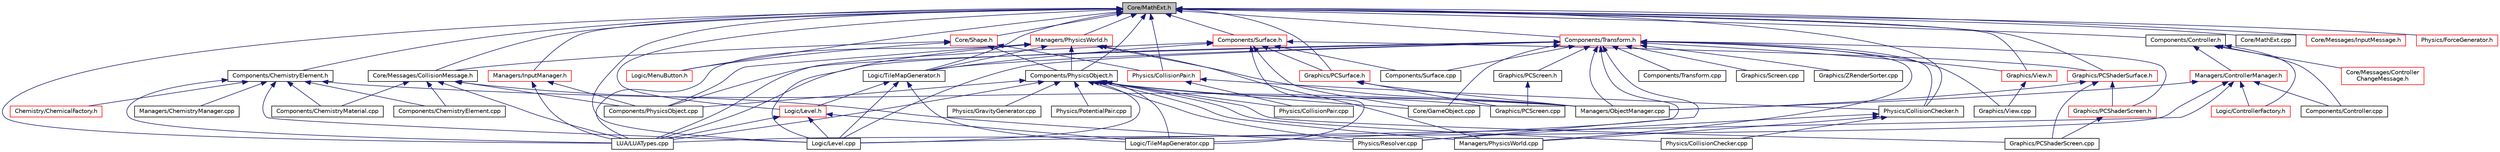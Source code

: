 digraph "Core/MathExt.h"
{
  edge [fontname="Helvetica",fontsize="10",labelfontname="Helvetica",labelfontsize="10"];
  node [fontname="Helvetica",fontsize="10",shape=record];
  Node1 [label="Core/MathExt.h",height=0.2,width=0.4,color="black", fillcolor="grey75", style="filled", fontcolor="black"];
  Node1 -> Node2 [dir="back",color="midnightblue",fontsize="10",style="solid"];
  Node2 [label="Components/ChemistryElement.h",height=0.2,width=0.4,color="black", fillcolor="white", style="filled",URL="$ChemistryElement_8h.html"];
  Node2 -> Node3 [dir="back",color="midnightblue",fontsize="10",style="solid"];
  Node3 [label="Chemistry/ChemicalFactory.h",height=0.2,width=0.4,color="red", fillcolor="white", style="filled",URL="$ChemicalFactory_8h.html"];
  Node2 -> Node4 [dir="back",color="midnightblue",fontsize="10",style="solid"];
  Node4 [label="Components/ChemistryElement.cpp",height=0.2,width=0.4,color="black", fillcolor="white", style="filled",URL="$ChemistryElement_8cpp.html"];
  Node2 -> Node5 [dir="back",color="midnightblue",fontsize="10",style="solid"];
  Node5 [label="Components/ChemistryMaterial.cpp",height=0.2,width=0.4,color="black", fillcolor="white", style="filled",URL="$ChemistryMaterial_8cpp.html"];
  Node2 -> Node6 [dir="back",color="midnightblue",fontsize="10",style="solid"];
  Node6 [label="Logic/Level.cpp",height=0.2,width=0.4,color="black", fillcolor="white", style="filled",URL="$Level_8cpp.html"];
  Node2 -> Node7 [dir="back",color="midnightblue",fontsize="10",style="solid"];
  Node7 [label="LUA/LUATypes.cpp",height=0.2,width=0.4,color="black", fillcolor="white", style="filled",URL="$LUATypes_8cpp.html"];
  Node2 -> Node8 [dir="back",color="midnightblue",fontsize="10",style="solid"];
  Node8 [label="Managers/ChemistryManager.cpp",height=0.2,width=0.4,color="black", fillcolor="white", style="filled",URL="$ChemistryManager_8cpp.html"];
  Node2 -> Node9 [dir="back",color="midnightblue",fontsize="10",style="solid"];
  Node9 [label="Managers/ObjectManager.cpp",height=0.2,width=0.4,color="black", fillcolor="white", style="filled",URL="$ObjectManager_8cpp.html"];
  Node1 -> Node10 [dir="back",color="midnightblue",fontsize="10",style="solid"];
  Node10 [label="Components/Controller.h",height=0.2,width=0.4,color="black", fillcolor="white", style="filled",URL="$Controller_8h.html"];
  Node10 -> Node11 [dir="back",color="midnightblue",fontsize="10",style="solid"];
  Node11 [label="Components/Controller.cpp",height=0.2,width=0.4,color="black", fillcolor="white", style="filled",URL="$Controller_8cpp.html"];
  Node10 -> Node12 [dir="back",color="midnightblue",fontsize="10",style="solid"];
  Node12 [label="Core/Messages/Controller\lChangeMessage.h",height=0.2,width=0.4,color="red", fillcolor="white", style="filled",URL="$ControllerChangeMessage_8h.html"];
  Node10 -> Node13 [dir="back",color="midnightblue",fontsize="10",style="solid"];
  Node13 [label="Logic/ControllerFactory.h",height=0.2,width=0.4,color="red", fillcolor="white", style="filled",URL="$ControllerFactory_8h.html"];
  Node10 -> Node14 [dir="back",color="midnightblue",fontsize="10",style="solid"];
  Node14 [label="Managers/ControllerManager.h",height=0.2,width=0.4,color="red", fillcolor="white", style="filled",URL="$ControllerManager_8h.html"];
  Node14 -> Node11 [dir="back",color="midnightblue",fontsize="10",style="solid"];
  Node14 -> Node13 [dir="back",color="midnightblue",fontsize="10",style="solid"];
  Node14 -> Node6 [dir="back",color="midnightblue",fontsize="10",style="solid"];
  Node14 -> Node7 [dir="back",color="midnightblue",fontsize="10",style="solid"];
  Node14 -> Node9 [dir="back",color="midnightblue",fontsize="10",style="solid"];
  Node1 -> Node15 [dir="back",color="midnightblue",fontsize="10",style="solid"];
  Node15 [label="Components/PhysicsObject.h",height=0.2,width=0.4,color="black", fillcolor="white", style="filled",URL="$PhysicsObject_8h.html"];
  Node15 -> Node16 [dir="back",color="midnightblue",fontsize="10",style="solid"];
  Node16 [label="Components/PhysicsObject.cpp",height=0.2,width=0.4,color="black", fillcolor="white", style="filled",URL="$PhysicsObject_8cpp.html"];
  Node15 -> Node17 [dir="back",color="midnightblue",fontsize="10",style="solid"];
  Node17 [label="Core/GameObject.cpp",height=0.2,width=0.4,color="black", fillcolor="white", style="filled",URL="$GameObject_8cpp.html"];
  Node15 -> Node18 [dir="back",color="midnightblue",fontsize="10",style="solid"];
  Node18 [label="Graphics/PCScreen.cpp",height=0.2,width=0.4,color="black", fillcolor="white", style="filled",URL="$PCScreen_8cpp.html"];
  Node15 -> Node19 [dir="back",color="midnightblue",fontsize="10",style="solid"];
  Node19 [label="Graphics/PCShaderScreen.cpp",height=0.2,width=0.4,color="black", fillcolor="white", style="filled",URL="$PCShaderScreen_8cpp.html"];
  Node15 -> Node6 [dir="back",color="midnightblue",fontsize="10",style="solid"];
  Node15 -> Node20 [dir="back",color="midnightblue",fontsize="10",style="solid"];
  Node20 [label="Logic/TileMapGenerator.cpp",height=0.2,width=0.4,color="black", fillcolor="white", style="filled",URL="$TileMapGenerator_8cpp.html"];
  Node15 -> Node7 [dir="back",color="midnightblue",fontsize="10",style="solid"];
  Node15 -> Node9 [dir="back",color="midnightblue",fontsize="10",style="solid"];
  Node15 -> Node21 [dir="back",color="midnightblue",fontsize="10",style="solid"];
  Node21 [label="Managers/PhysicsWorld.cpp",height=0.2,width=0.4,color="black", fillcolor="white", style="filled",URL="$PhysicsWorld_8cpp.html"];
  Node15 -> Node22 [dir="back",color="midnightblue",fontsize="10",style="solid"];
  Node22 [label="Physics/CollisionChecker.cpp",height=0.2,width=0.4,color="black", fillcolor="white", style="filled",URL="$CollisionChecker_8cpp.html"];
  Node15 -> Node23 [dir="back",color="midnightblue",fontsize="10",style="solid"];
  Node23 [label="Physics/CollisionPair.cpp",height=0.2,width=0.4,color="black", fillcolor="white", style="filled",URL="$CollisionPair_8cpp.html"];
  Node15 -> Node24 [dir="back",color="midnightblue",fontsize="10",style="solid"];
  Node24 [label="Physics/GravityGenerator.cpp",height=0.2,width=0.4,color="black", fillcolor="white", style="filled",URL="$GravityGenerator_8cpp.html"];
  Node15 -> Node25 [dir="back",color="midnightblue",fontsize="10",style="solid"];
  Node25 [label="Physics/PotentialPair.cpp",height=0.2,width=0.4,color="black", fillcolor="white", style="filled",URL="$PotentialPair_8cpp.html"];
  Node15 -> Node26 [dir="back",color="midnightblue",fontsize="10",style="solid"];
  Node26 [label="Physics/Resolver.cpp",height=0.2,width=0.4,color="black", fillcolor="white", style="filled",URL="$Resolver_8cpp.html"];
  Node1 -> Node27 [dir="back",color="midnightblue",fontsize="10",style="solid"];
  Node27 [label="Components/Transform.h",height=0.2,width=0.4,color="red", fillcolor="white", style="filled",URL="$Transform_8h.html"];
  Node27 -> Node16 [dir="back",color="midnightblue",fontsize="10",style="solid"];
  Node27 -> Node28 [dir="back",color="midnightblue",fontsize="10",style="solid"];
  Node28 [label="Components/Surface.cpp",height=0.2,width=0.4,color="black", fillcolor="white", style="filled",URL="$Surface_8cpp.html"];
  Node27 -> Node29 [dir="back",color="midnightblue",fontsize="10",style="solid"];
  Node29 [label="Components/Transform.cpp",height=0.2,width=0.4,color="black", fillcolor="white", style="filled",URL="$Transform_8cpp.html"];
  Node27 -> Node17 [dir="back",color="midnightblue",fontsize="10",style="solid"];
  Node27 -> Node30 [dir="back",color="midnightblue",fontsize="10",style="solid"];
  Node30 [label="Graphics/View.h",height=0.2,width=0.4,color="red", fillcolor="white", style="filled",URL="$View_8h.html"];
  Node30 -> Node31 [dir="back",color="midnightblue",fontsize="10",style="solid"];
  Node31 [label="Graphics/View.cpp",height=0.2,width=0.4,color="black", fillcolor="white", style="filled",URL="$View_8cpp.html"];
  Node27 -> Node32 [dir="back",color="midnightblue",fontsize="10",style="solid"];
  Node32 [label="Graphics/PCScreen.h",height=0.2,width=0.4,color="black", fillcolor="white", style="filled",URL="$PCScreen_8h.html"];
  Node32 -> Node18 [dir="back",color="midnightblue",fontsize="10",style="solid"];
  Node27 -> Node33 [dir="back",color="midnightblue",fontsize="10",style="solid"];
  Node33 [label="Graphics/PCShaderScreen.h",height=0.2,width=0.4,color="red", fillcolor="white", style="filled",URL="$PCShaderScreen_8h.html"];
  Node33 -> Node19 [dir="back",color="midnightblue",fontsize="10",style="solid"];
  Node27 -> Node34 [dir="back",color="midnightblue",fontsize="10",style="solid"];
  Node34 [label="Graphics/Screen.cpp",height=0.2,width=0.4,color="black", fillcolor="white", style="filled",URL="$Screen_8cpp.html"];
  Node27 -> Node31 [dir="back",color="midnightblue",fontsize="10",style="solid"];
  Node27 -> Node35 [dir="back",color="midnightblue",fontsize="10",style="solid"];
  Node35 [label="Graphics/ZRenderSorter.cpp",height=0.2,width=0.4,color="black", fillcolor="white", style="filled",URL="$ZRenderSorter_8cpp.html"];
  Node27 -> Node36 [dir="back",color="midnightblue",fontsize="10",style="solid"];
  Node36 [label="Logic/TileMapGenerator.h",height=0.2,width=0.4,color="black", fillcolor="white", style="filled",URL="$TileMapGenerator_8h.html"];
  Node36 -> Node37 [dir="back",color="midnightblue",fontsize="10",style="solid"];
  Node37 [label="Logic/Level.h",height=0.2,width=0.4,color="red", fillcolor="white", style="filled",URL="$Level_8h.html"];
  Node37 -> Node6 [dir="back",color="midnightblue",fontsize="10",style="solid"];
  Node37 -> Node20 [dir="back",color="midnightblue",fontsize="10",style="solid"];
  Node37 -> Node7 [dir="back",color="midnightblue",fontsize="10",style="solid"];
  Node36 -> Node6 [dir="back",color="midnightblue",fontsize="10",style="solid"];
  Node36 -> Node20 [dir="back",color="midnightblue",fontsize="10",style="solid"];
  Node27 -> Node6 [dir="back",color="midnightblue",fontsize="10",style="solid"];
  Node27 -> Node20 [dir="back",color="midnightblue",fontsize="10",style="solid"];
  Node27 -> Node7 [dir="back",color="midnightblue",fontsize="10",style="solid"];
  Node27 -> Node9 [dir="back",color="midnightblue",fontsize="10",style="solid"];
  Node27 -> Node21 [dir="back",color="midnightblue",fontsize="10",style="solid"];
  Node27 -> Node38 [dir="back",color="midnightblue",fontsize="10",style="solid"];
  Node38 [label="Physics/CollisionChecker.h",height=0.2,width=0.4,color="black", fillcolor="white", style="filled",URL="$CollisionChecker_8h.html"];
  Node38 -> Node21 [dir="back",color="midnightblue",fontsize="10",style="solid"];
  Node38 -> Node22 [dir="back",color="midnightblue",fontsize="10",style="solid"];
  Node38 -> Node26 [dir="back",color="midnightblue",fontsize="10",style="solid"];
  Node27 -> Node26 [dir="back",color="midnightblue",fontsize="10",style="solid"];
  Node1 -> Node39 [dir="back",color="midnightblue",fontsize="10",style="solid"];
  Node39 [label="Components/Surface.h",height=0.2,width=0.4,color="red", fillcolor="white", style="filled",URL="$Surface_8h.html"];
  Node39 -> Node28 [dir="back",color="midnightblue",fontsize="10",style="solid"];
  Node39 -> Node17 [dir="back",color="midnightblue",fontsize="10",style="solid"];
  Node39 -> Node40 [dir="back",color="midnightblue",fontsize="10",style="solid"];
  Node40 [label="Graphics/PCSurface.h",height=0.2,width=0.4,color="red", fillcolor="white", style="filled",URL="$PCSurface_8h.html"];
  Node40 -> Node18 [dir="back",color="midnightblue",fontsize="10",style="solid"];
  Node40 -> Node9 [dir="back",color="midnightblue",fontsize="10",style="solid"];
  Node39 -> Node41 [dir="back",color="midnightblue",fontsize="10",style="solid"];
  Node41 [label="Graphics/PCShaderSurface.h",height=0.2,width=0.4,color="red", fillcolor="white", style="filled",URL="$PCShaderSurface_8h.html"];
  Node41 -> Node33 [dir="back",color="midnightblue",fontsize="10",style="solid"];
  Node41 -> Node19 [dir="back",color="midnightblue",fontsize="10",style="solid"];
  Node41 -> Node9 [dir="back",color="midnightblue",fontsize="10",style="solid"];
  Node39 -> Node36 [dir="back",color="midnightblue",fontsize="10",style="solid"];
  Node39 -> Node20 [dir="back",color="midnightblue",fontsize="10",style="solid"];
  Node39 -> Node7 [dir="back",color="midnightblue",fontsize="10",style="solid"];
  Node1 -> Node42 [dir="back",color="midnightblue",fontsize="10",style="solid"];
  Node42 [label="Core/MathExt.cpp",height=0.2,width=0.4,color="black", fillcolor="white", style="filled",URL="$MathExt_8cpp.html"];
  Node1 -> Node43 [dir="back",color="midnightblue",fontsize="10",style="solid"];
  Node43 [label="Core/Messages/CollisionMessage.h",height=0.2,width=0.4,color="black", fillcolor="white", style="filled",URL="$CollisionMessage_8h.html"];
  Node43 -> Node4 [dir="back",color="midnightblue",fontsize="10",style="solid"];
  Node43 -> Node5 [dir="back",color="midnightblue",fontsize="10",style="solid"];
  Node43 -> Node16 [dir="back",color="midnightblue",fontsize="10",style="solid"];
  Node43 -> Node7 [dir="back",color="midnightblue",fontsize="10",style="solid"];
  Node43 -> Node26 [dir="back",color="midnightblue",fontsize="10",style="solid"];
  Node1 -> Node44 [dir="back",color="midnightblue",fontsize="10",style="solid"];
  Node44 [label="Core/Messages/InputMessage.h",height=0.2,width=0.4,color="red", fillcolor="white", style="filled",URL="$InputMessage_8h.html"];
  Node1 -> Node45 [dir="back",color="midnightblue",fontsize="10",style="solid"];
  Node45 [label="Core/Shape.h",height=0.2,width=0.4,color="red", fillcolor="white", style="filled",URL="$Shape_8h.html"];
  Node45 -> Node15 [dir="back",color="midnightblue",fontsize="10",style="solid"];
  Node45 -> Node43 [dir="back",color="midnightblue",fontsize="10",style="solid"];
  Node45 -> Node46 [dir="back",color="midnightblue",fontsize="10",style="solid"];
  Node46 [label="Logic/MenuButton.h",height=0.2,width=0.4,color="red", fillcolor="white", style="filled",URL="$MenuButton_8h.html"];
  Node45 -> Node47 [dir="back",color="midnightblue",fontsize="10",style="solid"];
  Node47 [label="Physics/CollisionPair.h",height=0.2,width=0.4,color="red", fillcolor="white", style="filled",URL="$CollisionPair_8h.html"];
  Node47 -> Node38 [dir="back",color="midnightblue",fontsize="10",style="solid"];
  Node47 -> Node23 [dir="back",color="midnightblue",fontsize="10",style="solid"];
  Node1 -> Node30 [dir="back",color="midnightblue",fontsize="10",style="solid"];
  Node1 -> Node40 [dir="back",color="midnightblue",fontsize="10",style="solid"];
  Node1 -> Node41 [dir="back",color="midnightblue",fontsize="10",style="solid"];
  Node1 -> Node36 [dir="back",color="midnightblue",fontsize="10",style="solid"];
  Node1 -> Node37 [dir="back",color="midnightblue",fontsize="10",style="solid"];
  Node1 -> Node6 [dir="back",color="midnightblue",fontsize="10",style="solid"];
  Node1 -> Node46 [dir="back",color="midnightblue",fontsize="10",style="solid"];
  Node1 -> Node48 [dir="back",color="midnightblue",fontsize="10",style="solid"];
  Node48 [label="Managers/InputManager.h",height=0.2,width=0.4,color="red", fillcolor="white", style="filled",URL="$InputManager_8h.html"];
  Node48 -> Node16 [dir="back",color="midnightblue",fontsize="10",style="solid"];
  Node48 -> Node7 [dir="back",color="midnightblue",fontsize="10",style="solid"];
  Node1 -> Node49 [dir="back",color="midnightblue",fontsize="10",style="solid"];
  Node49 [label="Managers/PhysicsWorld.h",height=0.2,width=0.4,color="red", fillcolor="white", style="filled",URL="$PhysicsWorld_8h.html"];
  Node49 -> Node15 [dir="back",color="midnightblue",fontsize="10",style="solid"];
  Node49 -> Node16 [dir="back",color="midnightblue",fontsize="10",style="solid"];
  Node49 -> Node36 [dir="back",color="midnightblue",fontsize="10",style="solid"];
  Node49 -> Node6 [dir="back",color="midnightblue",fontsize="10",style="solid"];
  Node49 -> Node7 [dir="back",color="midnightblue",fontsize="10",style="solid"];
  Node49 -> Node9 [dir="back",color="midnightblue",fontsize="10",style="solid"];
  Node49 -> Node21 [dir="back",color="midnightblue",fontsize="10",style="solid"];
  Node1 -> Node7 [dir="back",color="midnightblue",fontsize="10",style="solid"];
  Node1 -> Node47 [dir="back",color="midnightblue",fontsize="10",style="solid"];
  Node1 -> Node38 [dir="back",color="midnightblue",fontsize="10",style="solid"];
  Node1 -> Node50 [dir="back",color="midnightblue",fontsize="10",style="solid"];
  Node50 [label="Physics/ForceGenerator.h",height=0.2,width=0.4,color="red", fillcolor="white", style="filled",URL="$ForceGenerator_8h.html"];
}

